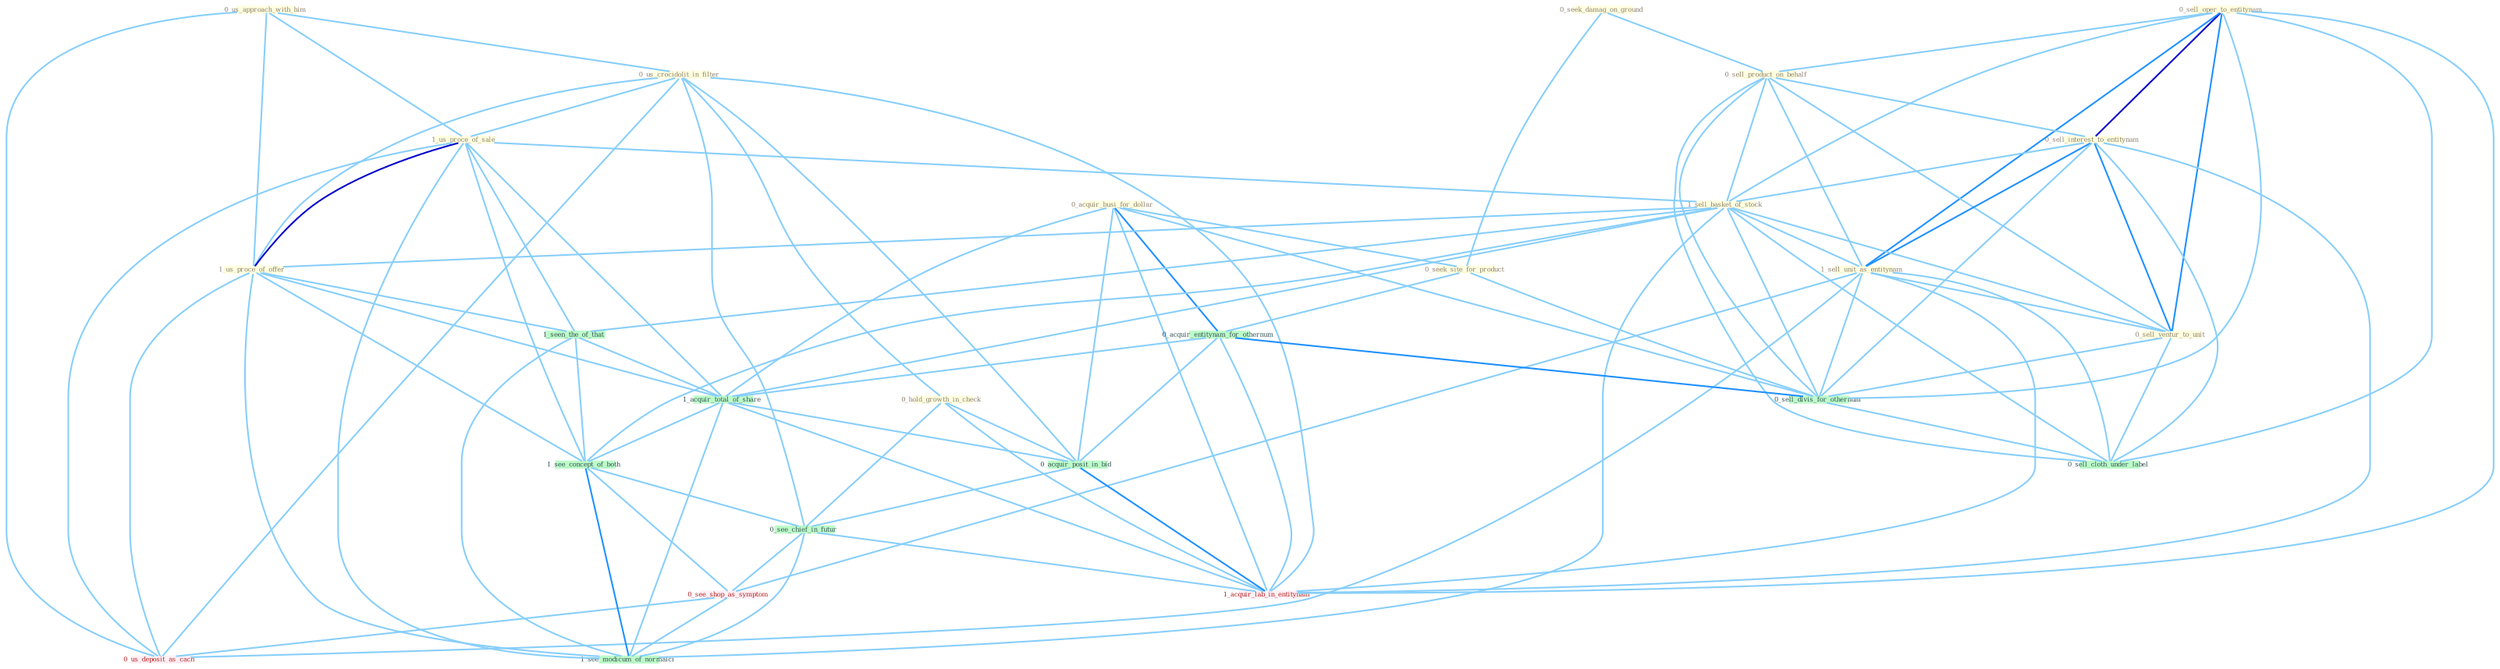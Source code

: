 Graph G{ 
    node
    [shape=polygon,style=filled,width=.5,height=.06,color="#BDFCC9",fixedsize=true,fontsize=4,
    fontcolor="#2f4f4f"];
    {node
    [color="#ffffe0", fontcolor="#8b7d6b"] "0_seek_damag_on_ground " "0_acquir_busi_for_dollar " "0_sell_oper_to_entitynam " "0_us_approach_with_him " "0_sell_product_on_behalf " "0_sell_interest_to_entitynam " "0_us_crocidolit_in_filter " "0_hold_growth_in_check " "1_us_proce_of_sale " "1_sell_basket_of_stock " "1_us_proce_of_offer " "0_seek_site_for_product " "1_sell_unit_as_entitynam " "0_sell_ventur_to_unit "}
{node [color="#fff0f5", fontcolor="#b22222"] "0_see_shop_as_symptom " "1_acquir_lab_in_entitynam " "0_us_deposit_as_cach "}
edge [color="#B0E2FF"];

	"0_seek_damag_on_ground " -- "0_sell_product_on_behalf " [w="1", color="#87cefa" ];
	"0_seek_damag_on_ground " -- "0_seek_site_for_product " [w="1", color="#87cefa" ];
	"0_acquir_busi_for_dollar " -- "0_seek_site_for_product " [w="1", color="#87cefa" ];
	"0_acquir_busi_for_dollar " -- "0_acquir_entitynam_for_othernum " [w="2", color="#1e90ff" , len=0.8];
	"0_acquir_busi_for_dollar " -- "0_sell_divis_for_othernum " [w="1", color="#87cefa" ];
	"0_acquir_busi_for_dollar " -- "1_acquir_total_of_share " [w="1", color="#87cefa" ];
	"0_acquir_busi_for_dollar " -- "0_acquir_posit_in_bid " [w="1", color="#87cefa" ];
	"0_acquir_busi_for_dollar " -- "1_acquir_lab_in_entitynam " [w="1", color="#87cefa" ];
	"0_sell_oper_to_entitynam " -- "0_sell_product_on_behalf " [w="1", color="#87cefa" ];
	"0_sell_oper_to_entitynam " -- "0_sell_interest_to_entitynam " [w="3", color="#0000cd" , len=0.6];
	"0_sell_oper_to_entitynam " -- "1_sell_basket_of_stock " [w="1", color="#87cefa" ];
	"0_sell_oper_to_entitynam " -- "1_sell_unit_as_entitynam " [w="2", color="#1e90ff" , len=0.8];
	"0_sell_oper_to_entitynam " -- "0_sell_ventur_to_unit " [w="2", color="#1e90ff" , len=0.8];
	"0_sell_oper_to_entitynam " -- "0_sell_divis_for_othernum " [w="1", color="#87cefa" ];
	"0_sell_oper_to_entitynam " -- "0_sell_cloth_under_label " [w="1", color="#87cefa" ];
	"0_sell_oper_to_entitynam " -- "1_acquir_lab_in_entitynam " [w="1", color="#87cefa" ];
	"0_us_approach_with_him " -- "0_us_crocidolit_in_filter " [w="1", color="#87cefa" ];
	"0_us_approach_with_him " -- "1_us_proce_of_sale " [w="1", color="#87cefa" ];
	"0_us_approach_with_him " -- "1_us_proce_of_offer " [w="1", color="#87cefa" ];
	"0_us_approach_with_him " -- "0_us_deposit_as_cach " [w="1", color="#87cefa" ];
	"0_sell_product_on_behalf " -- "0_sell_interest_to_entitynam " [w="1", color="#87cefa" ];
	"0_sell_product_on_behalf " -- "1_sell_basket_of_stock " [w="1", color="#87cefa" ];
	"0_sell_product_on_behalf " -- "1_sell_unit_as_entitynam " [w="1", color="#87cefa" ];
	"0_sell_product_on_behalf " -- "0_sell_ventur_to_unit " [w="1", color="#87cefa" ];
	"0_sell_product_on_behalf " -- "0_sell_divis_for_othernum " [w="1", color="#87cefa" ];
	"0_sell_product_on_behalf " -- "0_sell_cloth_under_label " [w="1", color="#87cefa" ];
	"0_sell_interest_to_entitynam " -- "1_sell_basket_of_stock " [w="1", color="#87cefa" ];
	"0_sell_interest_to_entitynam " -- "1_sell_unit_as_entitynam " [w="2", color="#1e90ff" , len=0.8];
	"0_sell_interest_to_entitynam " -- "0_sell_ventur_to_unit " [w="2", color="#1e90ff" , len=0.8];
	"0_sell_interest_to_entitynam " -- "0_sell_divis_for_othernum " [w="1", color="#87cefa" ];
	"0_sell_interest_to_entitynam " -- "0_sell_cloth_under_label " [w="1", color="#87cefa" ];
	"0_sell_interest_to_entitynam " -- "1_acquir_lab_in_entitynam " [w="1", color="#87cefa" ];
	"0_us_crocidolit_in_filter " -- "0_hold_growth_in_check " [w="1", color="#87cefa" ];
	"0_us_crocidolit_in_filter " -- "1_us_proce_of_sale " [w="1", color="#87cefa" ];
	"0_us_crocidolit_in_filter " -- "1_us_proce_of_offer " [w="1", color="#87cefa" ];
	"0_us_crocidolit_in_filter " -- "0_acquir_posit_in_bid " [w="1", color="#87cefa" ];
	"0_us_crocidolit_in_filter " -- "0_see_chief_in_futur " [w="1", color="#87cefa" ];
	"0_us_crocidolit_in_filter " -- "1_acquir_lab_in_entitynam " [w="1", color="#87cefa" ];
	"0_us_crocidolit_in_filter " -- "0_us_deposit_as_cach " [w="1", color="#87cefa" ];
	"0_hold_growth_in_check " -- "0_acquir_posit_in_bid " [w="1", color="#87cefa" ];
	"0_hold_growth_in_check " -- "0_see_chief_in_futur " [w="1", color="#87cefa" ];
	"0_hold_growth_in_check " -- "1_acquir_lab_in_entitynam " [w="1", color="#87cefa" ];
	"1_us_proce_of_sale " -- "1_sell_basket_of_stock " [w="1", color="#87cefa" ];
	"1_us_proce_of_sale " -- "1_us_proce_of_offer " [w="3", color="#0000cd" , len=0.6];
	"1_us_proce_of_sale " -- "1_seen_the_of_that " [w="1", color="#87cefa" ];
	"1_us_proce_of_sale " -- "1_acquir_total_of_share " [w="1", color="#87cefa" ];
	"1_us_proce_of_sale " -- "1_see_concept_of_both " [w="1", color="#87cefa" ];
	"1_us_proce_of_sale " -- "0_us_deposit_as_cach " [w="1", color="#87cefa" ];
	"1_us_proce_of_sale " -- "1_see_modicum_of_normalci " [w="1", color="#87cefa" ];
	"1_sell_basket_of_stock " -- "1_us_proce_of_offer " [w="1", color="#87cefa" ];
	"1_sell_basket_of_stock " -- "1_sell_unit_as_entitynam " [w="1", color="#87cefa" ];
	"1_sell_basket_of_stock " -- "0_sell_ventur_to_unit " [w="1", color="#87cefa" ];
	"1_sell_basket_of_stock " -- "1_seen_the_of_that " [w="1", color="#87cefa" ];
	"1_sell_basket_of_stock " -- "0_sell_divis_for_othernum " [w="1", color="#87cefa" ];
	"1_sell_basket_of_stock " -- "1_acquir_total_of_share " [w="1", color="#87cefa" ];
	"1_sell_basket_of_stock " -- "0_sell_cloth_under_label " [w="1", color="#87cefa" ];
	"1_sell_basket_of_stock " -- "1_see_concept_of_both " [w="1", color="#87cefa" ];
	"1_sell_basket_of_stock " -- "1_see_modicum_of_normalci " [w="1", color="#87cefa" ];
	"1_us_proce_of_offer " -- "1_seen_the_of_that " [w="1", color="#87cefa" ];
	"1_us_proce_of_offer " -- "1_acquir_total_of_share " [w="1", color="#87cefa" ];
	"1_us_proce_of_offer " -- "1_see_concept_of_both " [w="1", color="#87cefa" ];
	"1_us_proce_of_offer " -- "0_us_deposit_as_cach " [w="1", color="#87cefa" ];
	"1_us_proce_of_offer " -- "1_see_modicum_of_normalci " [w="1", color="#87cefa" ];
	"0_seek_site_for_product " -- "0_acquir_entitynam_for_othernum " [w="1", color="#87cefa" ];
	"0_seek_site_for_product " -- "0_sell_divis_for_othernum " [w="1", color="#87cefa" ];
	"1_sell_unit_as_entitynam " -- "0_sell_ventur_to_unit " [w="1", color="#87cefa" ];
	"1_sell_unit_as_entitynam " -- "0_sell_divis_for_othernum " [w="1", color="#87cefa" ];
	"1_sell_unit_as_entitynam " -- "0_sell_cloth_under_label " [w="1", color="#87cefa" ];
	"1_sell_unit_as_entitynam " -- "0_see_shop_as_symptom " [w="1", color="#87cefa" ];
	"1_sell_unit_as_entitynam " -- "1_acquir_lab_in_entitynam " [w="1", color="#87cefa" ];
	"1_sell_unit_as_entitynam " -- "0_us_deposit_as_cach " [w="1", color="#87cefa" ];
	"0_sell_ventur_to_unit " -- "0_sell_divis_for_othernum " [w="1", color="#87cefa" ];
	"0_sell_ventur_to_unit " -- "0_sell_cloth_under_label " [w="1", color="#87cefa" ];
	"0_acquir_entitynam_for_othernum " -- "0_sell_divis_for_othernum " [w="2", color="#1e90ff" , len=0.8];
	"0_acquir_entitynam_for_othernum " -- "1_acquir_total_of_share " [w="1", color="#87cefa" ];
	"0_acquir_entitynam_for_othernum " -- "0_acquir_posit_in_bid " [w="1", color="#87cefa" ];
	"0_acquir_entitynam_for_othernum " -- "1_acquir_lab_in_entitynam " [w="1", color="#87cefa" ];
	"1_seen_the_of_that " -- "1_acquir_total_of_share " [w="1", color="#87cefa" ];
	"1_seen_the_of_that " -- "1_see_concept_of_both " [w="1", color="#87cefa" ];
	"1_seen_the_of_that " -- "1_see_modicum_of_normalci " [w="1", color="#87cefa" ];
	"0_sell_divis_for_othernum " -- "0_sell_cloth_under_label " [w="1", color="#87cefa" ];
	"1_acquir_total_of_share " -- "0_acquir_posit_in_bid " [w="1", color="#87cefa" ];
	"1_acquir_total_of_share " -- "1_see_concept_of_both " [w="1", color="#87cefa" ];
	"1_acquir_total_of_share " -- "1_acquir_lab_in_entitynam " [w="1", color="#87cefa" ];
	"1_acquir_total_of_share " -- "1_see_modicum_of_normalci " [w="1", color="#87cefa" ];
	"0_acquir_posit_in_bid " -- "0_see_chief_in_futur " [w="1", color="#87cefa" ];
	"0_acquir_posit_in_bid " -- "1_acquir_lab_in_entitynam " [w="2", color="#1e90ff" , len=0.8];
	"1_see_concept_of_both " -- "0_see_chief_in_futur " [w="1", color="#87cefa" ];
	"1_see_concept_of_both " -- "0_see_shop_as_symptom " [w="1", color="#87cefa" ];
	"1_see_concept_of_both " -- "1_see_modicum_of_normalci " [w="2", color="#1e90ff" , len=0.8];
	"0_see_chief_in_futur " -- "0_see_shop_as_symptom " [w="1", color="#87cefa" ];
	"0_see_chief_in_futur " -- "1_acquir_lab_in_entitynam " [w="1", color="#87cefa" ];
	"0_see_chief_in_futur " -- "1_see_modicum_of_normalci " [w="1", color="#87cefa" ];
	"0_see_shop_as_symptom " -- "0_us_deposit_as_cach " [w="1", color="#87cefa" ];
	"0_see_shop_as_symptom " -- "1_see_modicum_of_normalci " [w="1", color="#87cefa" ];
}
